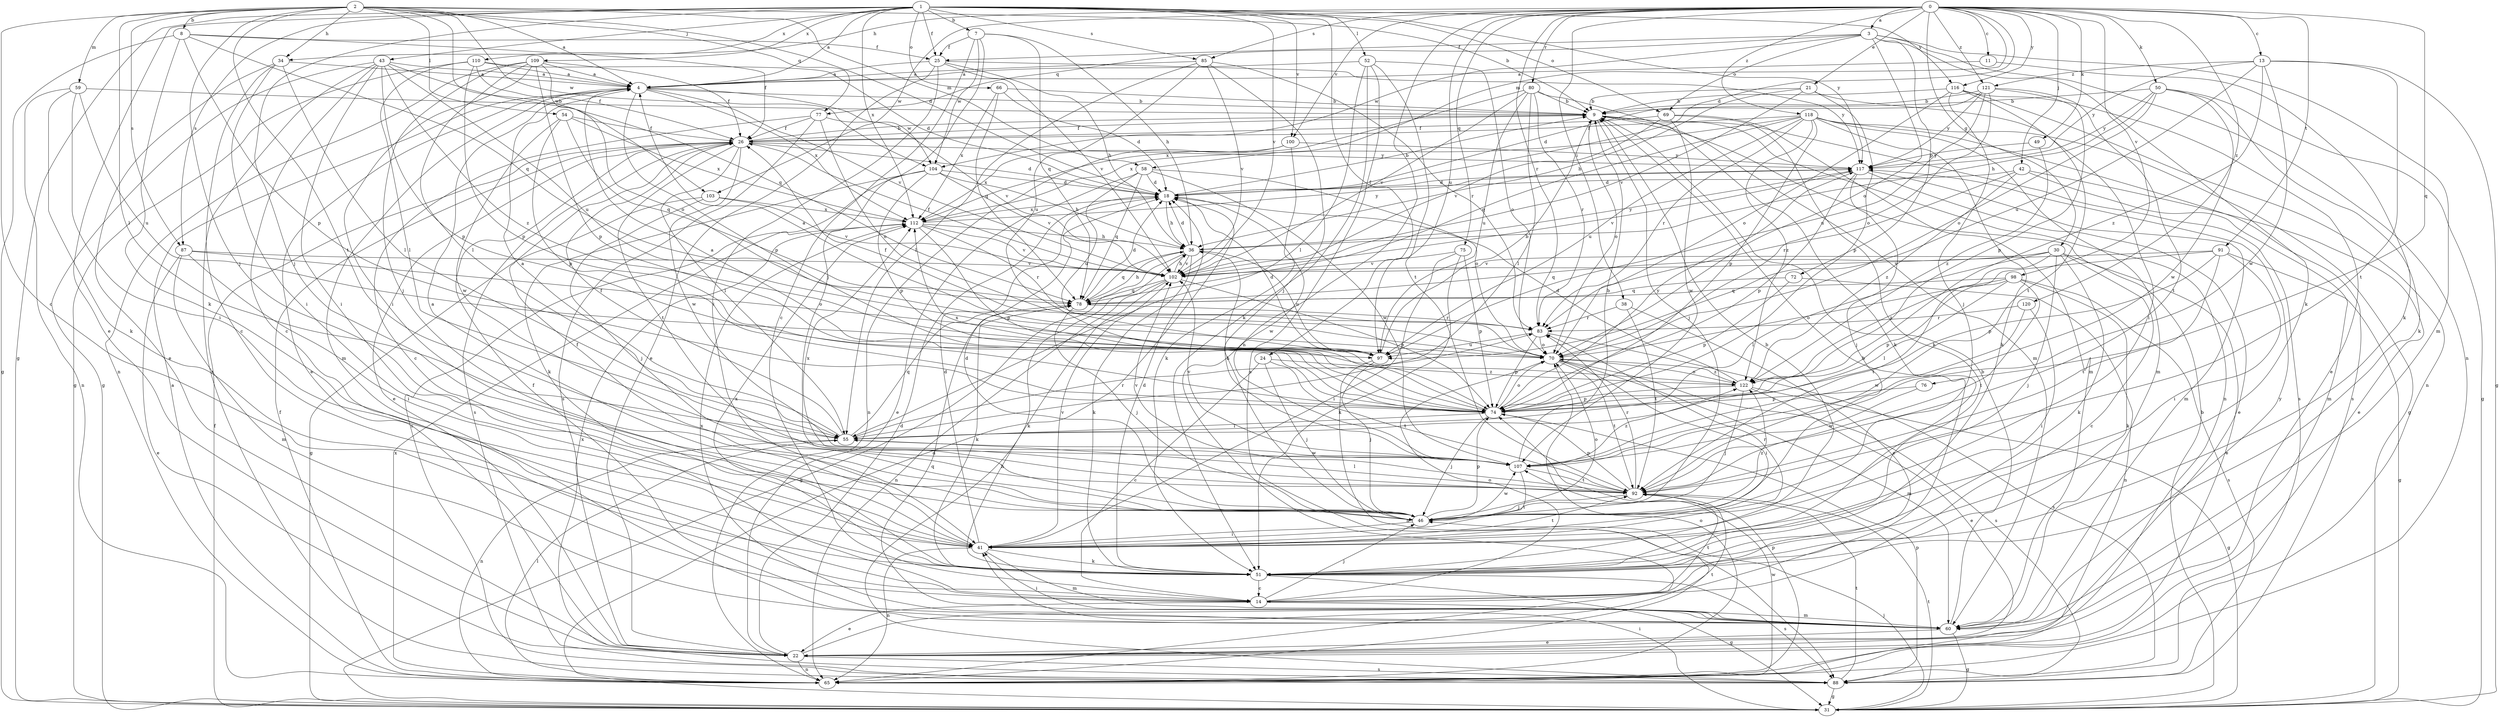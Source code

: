 strict digraph  {
0;
1;
2;
3;
4;
7;
8;
9;
11;
13;
14;
18;
21;
22;
24;
25;
26;
30;
31;
34;
36;
38;
41;
42;
43;
46;
49;
50;
51;
52;
54;
55;
58;
59;
60;
65;
66;
69;
70;
72;
74;
75;
76;
77;
78;
80;
83;
85;
87;
88;
91;
92;
97;
98;
100;
102;
103;
104;
107;
109;
110;
112;
116;
117;
118;
120;
121;
122;
0 -> 3  [label=a];
0 -> 11  [label=c];
0 -> 13  [label=c];
0 -> 18  [label=d];
0 -> 21  [label=e];
0 -> 30  [label=g];
0 -> 34  [label=h];
0 -> 38  [label=i];
0 -> 42  [label=j];
0 -> 49  [label=k];
0 -> 50  [label=k];
0 -> 58  [label=m];
0 -> 65  [label=n];
0 -> 75  [label=q];
0 -> 76  [label=q];
0 -> 80  [label=r];
0 -> 83  [label=r];
0 -> 85  [label=s];
0 -> 91  [label=t];
0 -> 97  [label=u];
0 -> 98  [label=v];
0 -> 100  [label=v];
0 -> 103  [label=w];
0 -> 116  [label=y];
0 -> 118  [label=z];
0 -> 120  [label=z];
0 -> 121  [label=z];
1 -> 4  [label=a];
1 -> 7  [label=b];
1 -> 22  [label=e];
1 -> 24  [label=f];
1 -> 25  [label=f];
1 -> 31  [label=g];
1 -> 43  [label=j];
1 -> 46  [label=j];
1 -> 52  [label=l];
1 -> 66  [label=o];
1 -> 69  [label=o];
1 -> 85  [label=s];
1 -> 87  [label=s];
1 -> 100  [label=v];
1 -> 102  [label=v];
1 -> 109  [label=x];
1 -> 110  [label=x];
1 -> 112  [label=x];
1 -> 116  [label=y];
1 -> 117  [label=y];
2 -> 4  [label=a];
2 -> 8  [label=b];
2 -> 9  [label=b];
2 -> 14  [label=c];
2 -> 18  [label=d];
2 -> 34  [label=h];
2 -> 46  [label=j];
2 -> 54  [label=l];
2 -> 55  [label=l];
2 -> 58  [label=m];
2 -> 59  [label=m];
2 -> 77  [label=q];
2 -> 87  [label=s];
2 -> 92  [label=t];
2 -> 103  [label=w];
2 -> 104  [label=w];
3 -> 25  [label=f];
3 -> 51  [label=k];
3 -> 60  [label=m];
3 -> 65  [label=n];
3 -> 69  [label=o];
3 -> 70  [label=o];
3 -> 72  [label=p];
3 -> 77  [label=q];
3 -> 104  [label=w];
4 -> 9  [label=b];
4 -> 22  [label=e];
4 -> 60  [label=m];
4 -> 74  [label=p];
4 -> 102  [label=v];
4 -> 104  [label=w];
4 -> 112  [label=x];
7 -> 14  [label=c];
7 -> 25  [label=f];
7 -> 36  [label=h];
7 -> 46  [label=j];
7 -> 78  [label=q];
7 -> 104  [label=w];
8 -> 25  [label=f];
8 -> 26  [label=f];
8 -> 31  [label=g];
8 -> 51  [label=k];
8 -> 74  [label=p];
8 -> 78  [label=q];
9 -> 26  [label=f];
9 -> 46  [label=j];
9 -> 51  [label=k];
9 -> 65  [label=n];
9 -> 70  [label=o];
9 -> 88  [label=s];
11 -> 4  [label=a];
11 -> 51  [label=k];
13 -> 31  [label=g];
13 -> 92  [label=t];
13 -> 97  [label=u];
13 -> 107  [label=w];
13 -> 117  [label=y];
13 -> 121  [label=z];
13 -> 122  [label=z];
14 -> 9  [label=b];
14 -> 22  [label=e];
14 -> 46  [label=j];
14 -> 60  [label=m];
14 -> 70  [label=o];
14 -> 92  [label=t];
18 -> 9  [label=b];
18 -> 36  [label=h];
18 -> 107  [label=w];
18 -> 112  [label=x];
21 -> 9  [label=b];
21 -> 36  [label=h];
21 -> 74  [label=p];
21 -> 92  [label=t];
21 -> 102  [label=v];
22 -> 18  [label=d];
22 -> 65  [label=n];
22 -> 88  [label=s];
22 -> 92  [label=t];
22 -> 112  [label=x];
24 -> 14  [label=c];
24 -> 46  [label=j];
24 -> 92  [label=t];
24 -> 122  [label=z];
25 -> 4  [label=a];
25 -> 22  [label=e];
25 -> 36  [label=h];
25 -> 41  [label=i];
25 -> 102  [label=v];
25 -> 117  [label=y];
26 -> 9  [label=b];
26 -> 18  [label=d];
26 -> 22  [label=e];
26 -> 55  [label=l];
26 -> 88  [label=s];
26 -> 92  [label=t];
26 -> 107  [label=w];
26 -> 117  [label=y];
30 -> 14  [label=c];
30 -> 22  [label=e];
30 -> 46  [label=j];
30 -> 51  [label=k];
30 -> 55  [label=l];
30 -> 78  [label=q];
30 -> 92  [label=t];
30 -> 102  [label=v];
31 -> 9  [label=b];
31 -> 18  [label=d];
31 -> 26  [label=f];
31 -> 41  [label=i];
31 -> 46  [label=j];
31 -> 92  [label=t];
34 -> 4  [label=a];
34 -> 14  [label=c];
34 -> 22  [label=e];
34 -> 41  [label=i];
34 -> 55  [label=l];
36 -> 18  [label=d];
36 -> 31  [label=g];
36 -> 51  [label=k];
36 -> 78  [label=q];
36 -> 97  [label=u];
36 -> 102  [label=v];
36 -> 117  [label=y];
38 -> 14  [label=c];
38 -> 83  [label=r];
38 -> 92  [label=t];
41 -> 18  [label=d];
41 -> 26  [label=f];
41 -> 51  [label=k];
41 -> 60  [label=m];
41 -> 65  [label=n];
41 -> 83  [label=r];
41 -> 92  [label=t];
41 -> 102  [label=v];
42 -> 18  [label=d];
42 -> 22  [label=e];
42 -> 60  [label=m];
42 -> 83  [label=r];
42 -> 122  [label=z];
43 -> 4  [label=a];
43 -> 14  [label=c];
43 -> 31  [label=g];
43 -> 41  [label=i];
43 -> 74  [label=p];
43 -> 78  [label=q];
43 -> 88  [label=s];
43 -> 97  [label=u];
43 -> 122  [label=z];
46 -> 4  [label=a];
46 -> 18  [label=d];
46 -> 41  [label=i];
46 -> 70  [label=o];
46 -> 74  [label=p];
46 -> 107  [label=w];
46 -> 122  [label=z];
49 -> 117  [label=y];
49 -> 122  [label=z];
50 -> 9  [label=b];
50 -> 31  [label=g];
50 -> 36  [label=h];
50 -> 51  [label=k];
50 -> 70  [label=o];
50 -> 107  [label=w];
50 -> 117  [label=y];
51 -> 9  [label=b];
51 -> 14  [label=c];
51 -> 18  [label=d];
51 -> 31  [label=g];
51 -> 88  [label=s];
51 -> 112  [label=x];
52 -> 4  [label=a];
52 -> 51  [label=k];
52 -> 55  [label=l];
52 -> 70  [label=o];
52 -> 88  [label=s];
52 -> 92  [label=t];
54 -> 26  [label=f];
54 -> 74  [label=p];
54 -> 78  [label=q];
54 -> 107  [label=w];
54 -> 112  [label=x];
55 -> 4  [label=a];
55 -> 26  [label=f];
55 -> 65  [label=n];
55 -> 78  [label=q];
55 -> 83  [label=r];
55 -> 107  [label=w];
58 -> 18  [label=d];
58 -> 22  [label=e];
58 -> 70  [label=o];
58 -> 78  [label=q];
58 -> 97  [label=u];
58 -> 107  [label=w];
59 -> 9  [label=b];
59 -> 41  [label=i];
59 -> 51  [label=k];
59 -> 65  [label=n];
59 -> 97  [label=u];
60 -> 9  [label=b];
60 -> 22  [label=e];
60 -> 26  [label=f];
60 -> 31  [label=g];
60 -> 41  [label=i];
60 -> 78  [label=q];
60 -> 112  [label=x];
60 -> 117  [label=y];
65 -> 4  [label=a];
65 -> 26  [label=f];
65 -> 55  [label=l];
65 -> 70  [label=o];
65 -> 74  [label=p];
65 -> 107  [label=w];
65 -> 112  [label=x];
66 -> 9  [label=b];
66 -> 18  [label=d];
66 -> 78  [label=q];
66 -> 112  [label=x];
69 -> 26  [label=f];
69 -> 51  [label=k];
69 -> 60  [label=m];
69 -> 102  [label=v];
69 -> 107  [label=w];
70 -> 4  [label=a];
70 -> 26  [label=f];
70 -> 41  [label=i];
70 -> 60  [label=m];
70 -> 88  [label=s];
70 -> 92  [label=t];
70 -> 122  [label=z];
72 -> 65  [label=n];
72 -> 74  [label=p];
72 -> 78  [label=q];
74 -> 4  [label=a];
74 -> 46  [label=j];
74 -> 55  [label=l];
74 -> 70  [label=o];
74 -> 112  [label=x];
74 -> 117  [label=y];
75 -> 41  [label=i];
75 -> 51  [label=k];
75 -> 74  [label=p];
75 -> 102  [label=v];
76 -> 74  [label=p];
76 -> 107  [label=w];
77 -> 14  [label=c];
77 -> 26  [label=f];
77 -> 70  [label=o];
77 -> 88  [label=s];
77 -> 102  [label=v];
78 -> 18  [label=d];
78 -> 36  [label=h];
78 -> 46  [label=j];
78 -> 51  [label=k];
78 -> 83  [label=r];
80 -> 9  [label=b];
80 -> 55  [label=l];
80 -> 60  [label=m];
80 -> 83  [label=r];
80 -> 97  [label=u];
80 -> 102  [label=v];
80 -> 112  [label=x];
83 -> 70  [label=o];
83 -> 74  [label=p];
83 -> 88  [label=s];
83 -> 97  [label=u];
85 -> 4  [label=a];
85 -> 46  [label=j];
85 -> 55  [label=l];
85 -> 83  [label=r];
85 -> 97  [label=u];
85 -> 102  [label=v];
87 -> 22  [label=e];
87 -> 41  [label=i];
87 -> 60  [label=m];
87 -> 70  [label=o];
87 -> 102  [label=v];
88 -> 31  [label=g];
88 -> 36  [label=h];
88 -> 74  [label=p];
88 -> 92  [label=t];
91 -> 31  [label=g];
91 -> 41  [label=i];
91 -> 74  [label=p];
91 -> 92  [label=t];
91 -> 102  [label=v];
91 -> 122  [label=z];
92 -> 46  [label=j];
92 -> 55  [label=l];
92 -> 74  [label=p];
92 -> 83  [label=r];
92 -> 102  [label=v];
92 -> 112  [label=x];
97 -> 9  [label=b];
97 -> 18  [label=d];
97 -> 46  [label=j];
97 -> 65  [label=n];
98 -> 51  [label=k];
98 -> 55  [label=l];
98 -> 70  [label=o];
98 -> 74  [label=p];
98 -> 78  [label=q];
98 -> 88  [label=s];
98 -> 92  [label=t];
100 -> 51  [label=k];
100 -> 65  [label=n];
100 -> 112  [label=x];
100 -> 117  [label=y];
102 -> 26  [label=f];
102 -> 36  [label=h];
102 -> 51  [label=k];
102 -> 65  [label=n];
102 -> 74  [label=p];
102 -> 78  [label=q];
103 -> 31  [label=g];
103 -> 46  [label=j];
103 -> 102  [label=v];
103 -> 112  [label=x];
104 -> 18  [label=d];
104 -> 36  [label=h];
104 -> 51  [label=k];
104 -> 74  [label=p];
104 -> 88  [label=s];
104 -> 102  [label=v];
107 -> 9  [label=b];
107 -> 36  [label=h];
107 -> 41  [label=i];
107 -> 92  [label=t];
107 -> 102  [label=v];
107 -> 122  [label=z];
109 -> 4  [label=a];
109 -> 26  [label=f];
109 -> 41  [label=i];
109 -> 46  [label=j];
109 -> 55  [label=l];
109 -> 65  [label=n];
109 -> 70  [label=o];
109 -> 74  [label=p];
110 -> 4  [label=a];
110 -> 18  [label=d];
110 -> 26  [label=f];
110 -> 31  [label=g];
110 -> 55  [label=l];
110 -> 74  [label=p];
112 -> 36  [label=h];
112 -> 74  [label=p];
112 -> 83  [label=r];
112 -> 102  [label=v];
112 -> 117  [label=y];
116 -> 9  [label=b];
116 -> 22  [label=e];
116 -> 41  [label=i];
116 -> 46  [label=j];
116 -> 65  [label=n];
116 -> 70  [label=o];
117 -> 18  [label=d];
117 -> 22  [label=e];
117 -> 46  [label=j];
117 -> 60  [label=m];
117 -> 74  [label=p];
117 -> 102  [label=v];
118 -> 26  [label=f];
118 -> 31  [label=g];
118 -> 51  [label=k];
118 -> 60  [label=m];
118 -> 74  [label=p];
118 -> 78  [label=q];
118 -> 83  [label=r];
118 -> 88  [label=s];
118 -> 97  [label=u];
118 -> 112  [label=x];
118 -> 122  [label=z];
120 -> 41  [label=i];
120 -> 83  [label=r];
120 -> 107  [label=w];
121 -> 9  [label=b];
121 -> 18  [label=d];
121 -> 70  [label=o];
121 -> 74  [label=p];
121 -> 92  [label=t];
121 -> 97  [label=u];
121 -> 117  [label=y];
122 -> 18  [label=d];
122 -> 22  [label=e];
122 -> 31  [label=g];
122 -> 46  [label=j];
122 -> 70  [label=o];
122 -> 74  [label=p];
}
